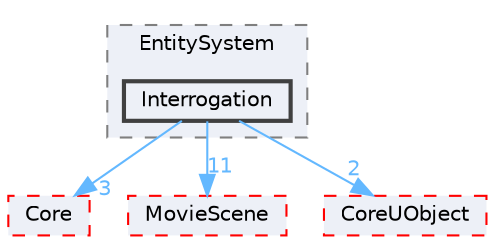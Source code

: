 digraph "Interrogation"
{
 // INTERACTIVE_SVG=YES
 // LATEX_PDF_SIZE
  bgcolor="transparent";
  edge [fontname=Helvetica,fontsize=10,labelfontname=Helvetica,labelfontsize=10];
  node [fontname=Helvetica,fontsize=10,shape=box,height=0.2,width=0.4];
  compound=true
  subgraph clusterdir_626b9b534c939c1e98906e4a62ba7b8b {
    graph [ bgcolor="#edf0f7", pencolor="grey50", label="EntitySystem", fontname=Helvetica,fontsize=10 style="filled,dashed", URL="dir_626b9b534c939c1e98906e4a62ba7b8b.html",tooltip=""]
  dir_1ec22a6b5eaa1c512357d6ed2cb95f7a [label="Interrogation", fillcolor="#edf0f7", color="grey25", style="filled,bold", URL="dir_1ec22a6b5eaa1c512357d6ed2cb95f7a.html",tooltip=""];
  }
  dir_0e6cddcc9caa1238c7f3774224afaa45 [label="Core", fillcolor="#edf0f7", color="red", style="filled,dashed", URL="dir_0e6cddcc9caa1238c7f3774224afaa45.html",tooltip=""];
  dir_ed1388184b1cf3e774c585122fc72079 [label="MovieScene", fillcolor="#edf0f7", color="red", style="filled,dashed", URL="dir_ed1388184b1cf3e774c585122fc72079.html",tooltip=""];
  dir_4c499e5e32e2b4479ad7e552df73eeae [label="CoreUObject", fillcolor="#edf0f7", color="red", style="filled,dashed", URL="dir_4c499e5e32e2b4479ad7e552df73eeae.html",tooltip=""];
  dir_1ec22a6b5eaa1c512357d6ed2cb95f7a->dir_0e6cddcc9caa1238c7f3774224afaa45 [headlabel="3", labeldistance=1.5 headhref="dir_000529_000266.html" href="dir_000529_000266.html" color="steelblue1" fontcolor="steelblue1"];
  dir_1ec22a6b5eaa1c512357d6ed2cb95f7a->dir_4c499e5e32e2b4479ad7e552df73eeae [headlabel="2", labeldistance=1.5 headhref="dir_000529_000268.html" href="dir_000529_000268.html" color="steelblue1" fontcolor="steelblue1"];
  dir_1ec22a6b5eaa1c512357d6ed2cb95f7a->dir_ed1388184b1cf3e774c585122fc72079 [headlabel="11", labeldistance=1.5 headhref="dir_000529_000671.html" href="dir_000529_000671.html" color="steelblue1" fontcolor="steelblue1"];
}
